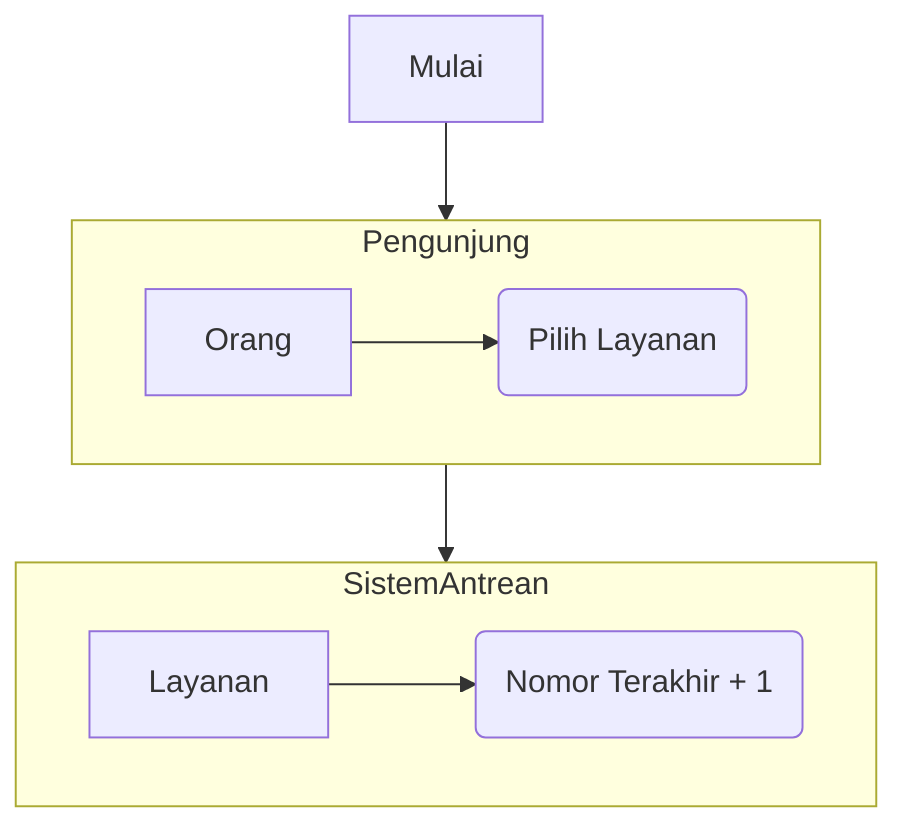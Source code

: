 flowchart TB
  Mulai-->Pengunjung
  Pengunjung-->SistemAntrean
  subgraph Pengunjung
    Orang-->p1("`Pilih Layanan`")
  end  
  subgraph SistemAntrean
    Layanan-->s1("`Nomor Terakhir + 1`")
  end